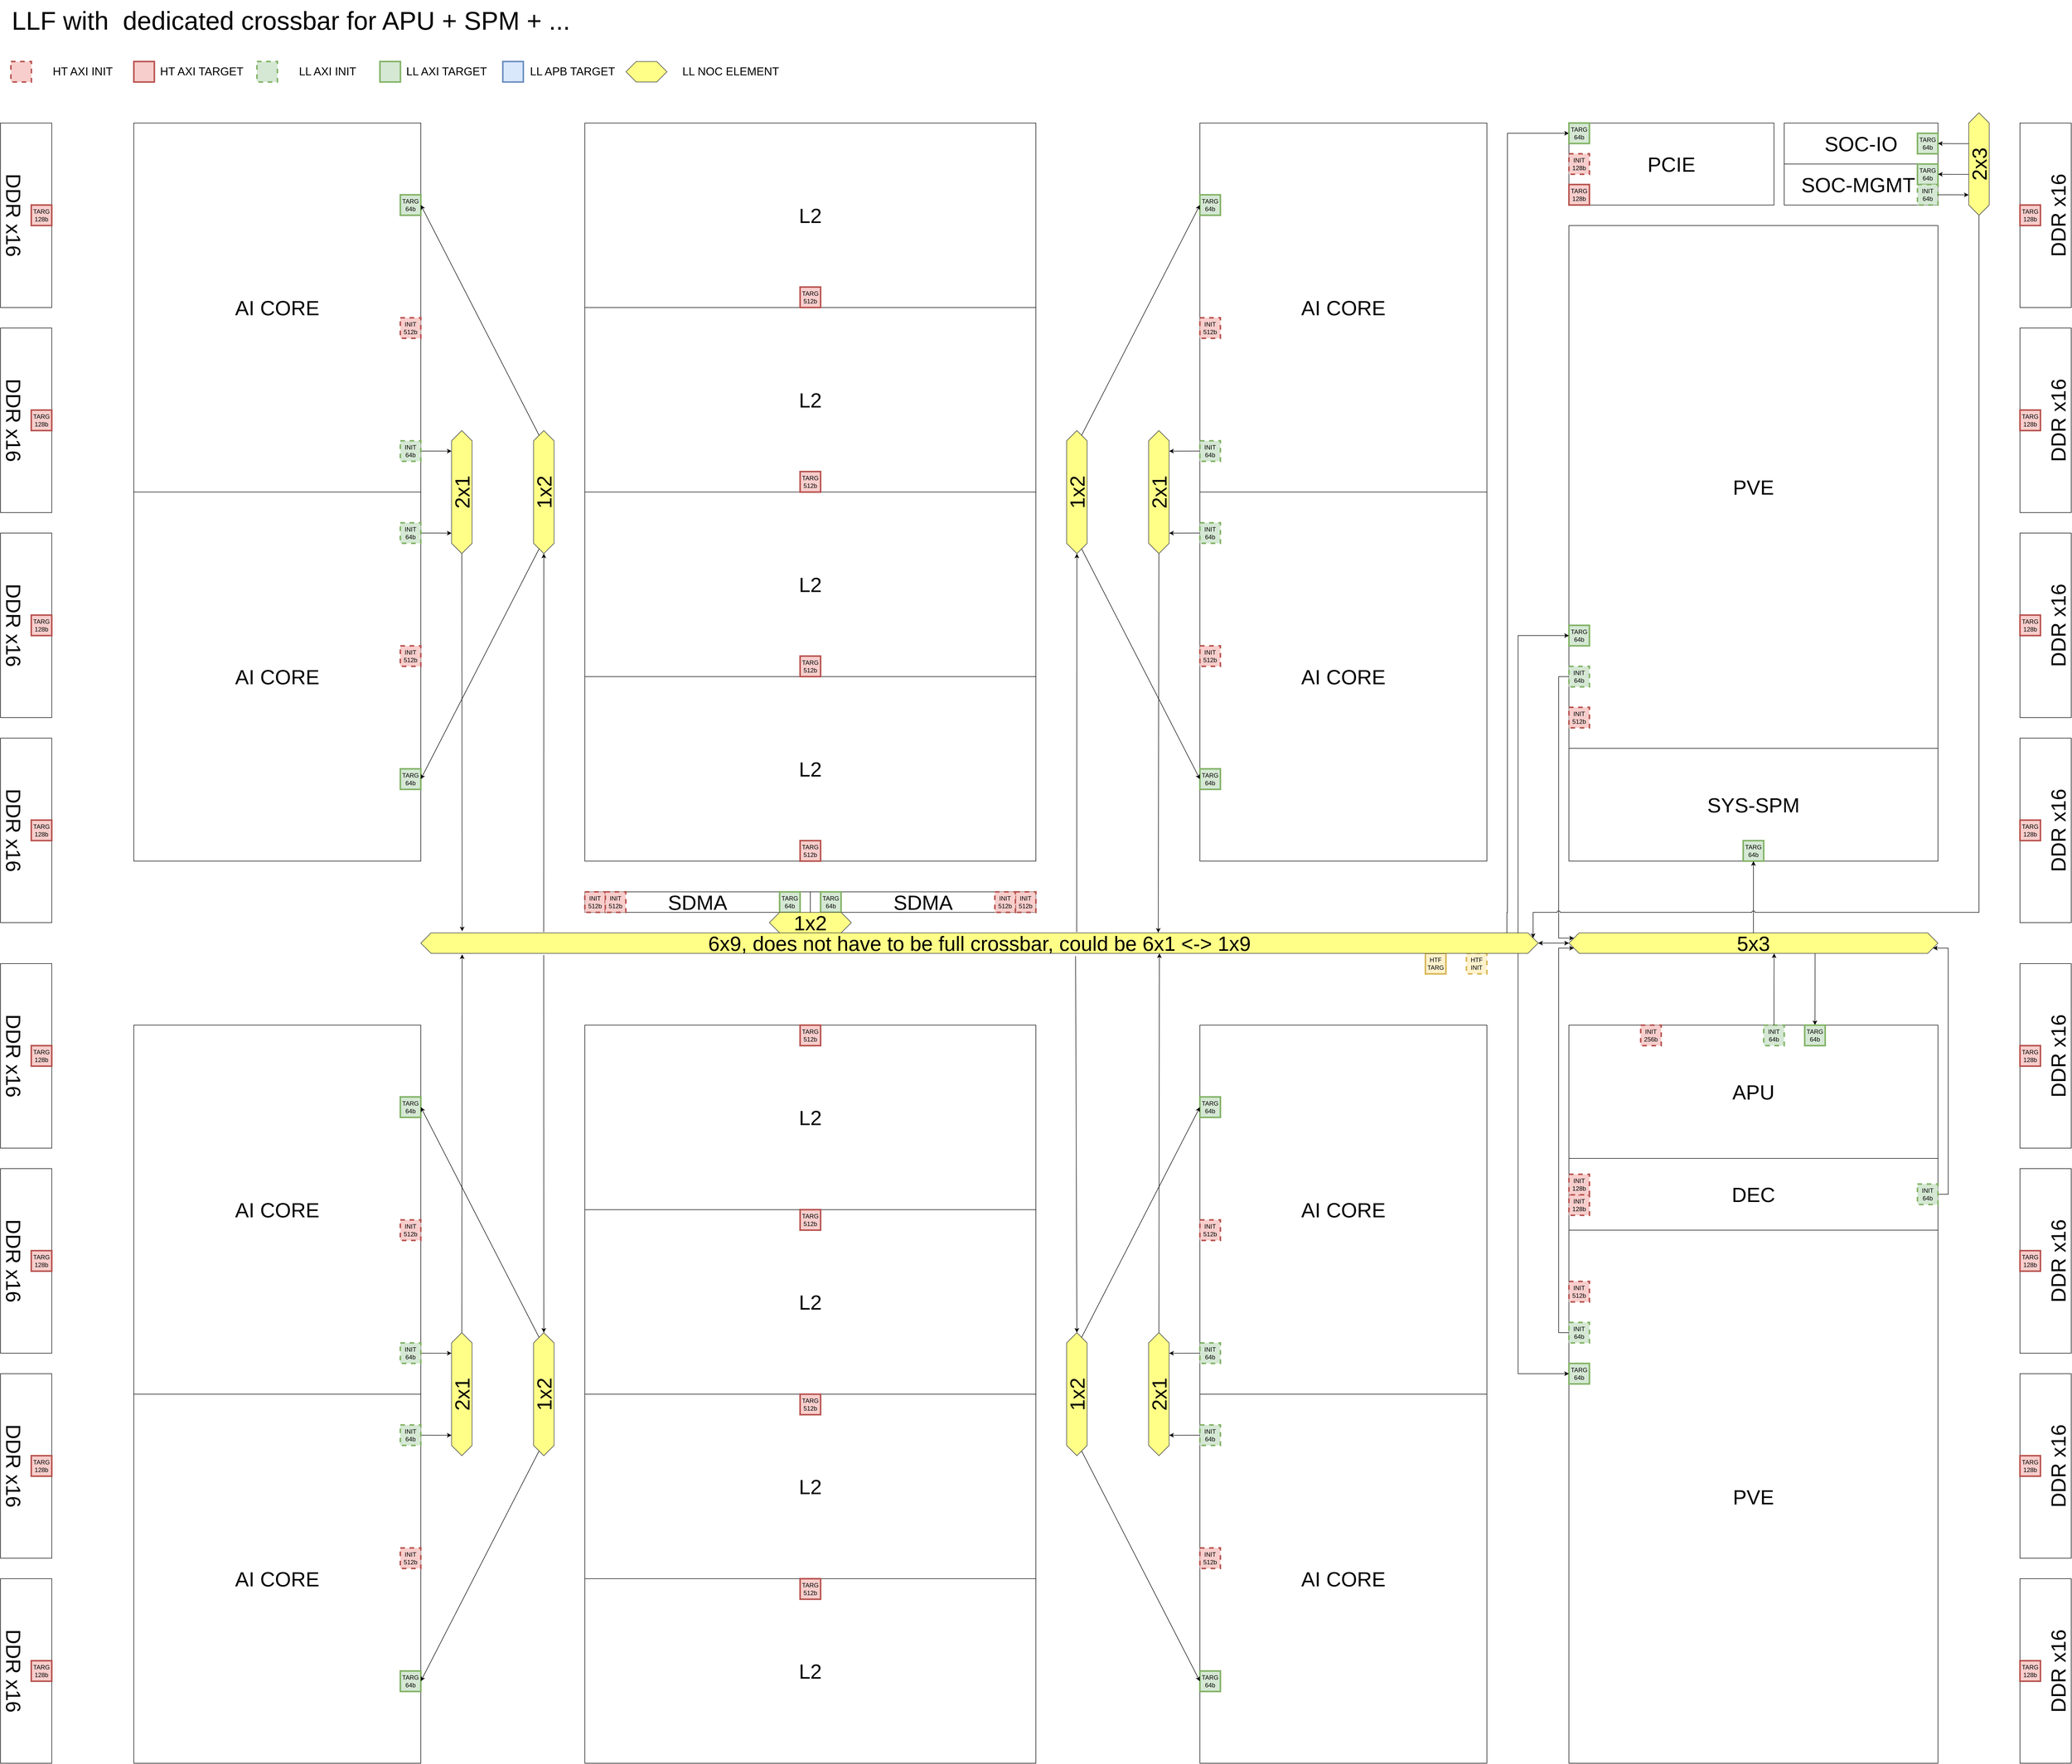 <mxfile version="23.1.5" type="embed">
  <diagram id="ccn-1-YCY7uSJSsg_6Bq" name="Page-1">
    <mxGraphModel dx="-26626" dy="9755" grid="1" gridSize="20" guides="1" tooltips="1" connect="1" arrows="1" fold="1" page="1" pageScale="1" pageWidth="827" pageHeight="1169" math="0" shadow="0">
      <root>
        <mxCell id="0" />
        <mxCell id="1" parent="0" />
        <mxCell id="b3hrkV7SYTynuMKQ9GDM-1" value="" style="group" parent="1" connectable="0" vertex="1">
          <mxGeometry x="34720" y="-5520" width="100" height="360" as="geometry" />
        </mxCell>
        <mxCell id="b3hrkV7SYTynuMKQ9GDM-2" value="&lt;br&gt;DDR x16" style="rounded=0;whiteSpace=wrap;html=1;fontSize=40;rotation=0;horizontal=0;" parent="b3hrkV7SYTynuMKQ9GDM-1" vertex="1">
          <mxGeometry width="100" height="360" as="geometry" />
        </mxCell>
        <mxCell id="b3hrkV7SYTynuMKQ9GDM-3" value="TARG&lt;br&gt;128b" style="rounded=0;whiteSpace=wrap;html=1;fillColor=#f8cecc;strokeColor=#b85450;strokeWidth=3;" parent="b3hrkV7SYTynuMKQ9GDM-1" vertex="1">
          <mxGeometry y="160" width="40" height="40" as="geometry" />
        </mxCell>
        <mxCell id="b3hrkV7SYTynuMKQ9GDM-4" value="&lt;br&gt;DDR x16" style="rounded=0;whiteSpace=wrap;html=1;fontSize=40;rotation=-180;horizontal=0;" parent="1" vertex="1">
          <mxGeometry x="30780" y="-5520" width="100" height="360" as="geometry" />
        </mxCell>
        <mxCell id="b3hrkV7SYTynuMKQ9GDM-5" value="AI CORE" style="rounded=0;whiteSpace=wrap;html=1;fontSize=40;" parent="1" vertex="1">
          <mxGeometry x="31040" y="-5520" width="560" height="720" as="geometry" />
        </mxCell>
        <mxCell id="b3hrkV7SYTynuMKQ9GDM-6" value="AI CORE" style="rounded=0;whiteSpace=wrap;html=1;fontSize=40;" parent="1" vertex="1">
          <mxGeometry x="31040" y="-3760" width="560" height="720" as="geometry" />
        </mxCell>
        <mxCell id="b3hrkV7SYTynuMKQ9GDM-7" value="AI CORE" style="rounded=0;whiteSpace=wrap;html=1;fontSize=40;" parent="1" vertex="1">
          <mxGeometry x="31040" y="-3040" width="560" height="720" as="geometry" />
        </mxCell>
        <mxCell id="b3hrkV7SYTynuMKQ9GDM-8" value="AI CORE" style="rounded=0;whiteSpace=wrap;html=1;fontSize=40;" parent="1" vertex="1">
          <mxGeometry x="31040" y="-4800" width="560" height="720" as="geometry" />
        </mxCell>
        <mxCell id="b3hrkV7SYTynuMKQ9GDM-9" value="L2" style="rounded=0;whiteSpace=wrap;html=1;fontSize=40;" parent="1" vertex="1">
          <mxGeometry x="31920" y="-5520" width="880" height="360" as="geometry" />
        </mxCell>
        <mxCell id="b3hrkV7SYTynuMKQ9GDM-15" value="L2" style="rounded=0;whiteSpace=wrap;html=1;fontSize=40;" parent="1" vertex="1">
          <mxGeometry x="31920" y="-5160" width="880" height="360" as="geometry" />
        </mxCell>
        <mxCell id="b3hrkV7SYTynuMKQ9GDM-16" value="L2" style="rounded=0;whiteSpace=wrap;html=1;fontSize=40;" parent="1" vertex="1">
          <mxGeometry x="31920" y="-4800" width="880" height="360" as="geometry" />
        </mxCell>
        <mxCell id="b3hrkV7SYTynuMKQ9GDM-17" value="L2" style="rounded=0;whiteSpace=wrap;html=1;fontSize=40;" parent="1" vertex="1">
          <mxGeometry x="31920" y="-4440" width="880" height="360" as="geometry" />
        </mxCell>
        <mxCell id="b3hrkV7SYTynuMKQ9GDM-18" value="L2" style="rounded=0;whiteSpace=wrap;html=1;fontSize=40;" parent="1" vertex="1">
          <mxGeometry x="31920" y="-3760" width="880" height="360" as="geometry" />
        </mxCell>
        <mxCell id="b3hrkV7SYTynuMKQ9GDM-19" value="L2" style="rounded=0;whiteSpace=wrap;html=1;fontSize=40;" parent="1" vertex="1">
          <mxGeometry x="31920" y="-3400" width="880" height="360" as="geometry" />
        </mxCell>
        <mxCell id="b3hrkV7SYTynuMKQ9GDM-20" value="L2" style="rounded=0;whiteSpace=wrap;html=1;fontSize=40;" parent="1" vertex="1">
          <mxGeometry x="31920" y="-3040" width="880" height="360" as="geometry" />
        </mxCell>
        <mxCell id="b3hrkV7SYTynuMKQ9GDM-21" value="L2" style="rounded=0;whiteSpace=wrap;html=1;fontSize=40;" parent="1" vertex="1">
          <mxGeometry x="31920" y="-2680" width="880" height="360" as="geometry" />
        </mxCell>
        <mxCell id="b3hrkV7SYTynuMKQ9GDM-25" value="SDMA" style="rounded=0;whiteSpace=wrap;html=1;fontSize=40;horizontal=1;" parent="1" vertex="1">
          <mxGeometry x="31920" y="-4020" width="440" height="40" as="geometry" />
        </mxCell>
        <mxCell id="b3hrkV7SYTynuMKQ9GDM-26" value="SDMA" style="rounded=0;whiteSpace=wrap;html=1;fontSize=40;horizontal=1;" parent="1" vertex="1">
          <mxGeometry x="32360" y="-4020" width="440" height="40" as="geometry" />
        </mxCell>
        <mxCell id="b3hrkV7SYTynuMKQ9GDM-27" style="edgeStyle=orthogonalEdgeStyle;rounded=0;orthogonalLoop=1;jettySize=auto;html=1;exitX=1;exitY=0.5;exitDx=0;exitDy=0;fontSize=28;" parent="1" source="b3hrkV7SYTynuMKQ9GDM-28" edge="1">
          <mxGeometry relative="1" as="geometry">
            <mxPoint x="31660" y="-4879.814" as="targetPoint" />
          </mxGeometry>
        </mxCell>
        <mxCell id="b3hrkV7SYTynuMKQ9GDM-28" value="INIT&lt;br&gt;64b" style="rounded=0;whiteSpace=wrap;html=1;fillColor=#d5e8d4;strokeColor=#82b366;strokeWidth=3;dashed=1;" parent="1" vertex="1">
          <mxGeometry x="31560" y="-4900" width="40" height="40" as="geometry" />
        </mxCell>
        <mxCell id="b3hrkV7SYTynuMKQ9GDM-29" value="TARG&lt;br&gt;64b" style="rounded=0;whiteSpace=wrap;html=1;fillColor=#d5e8d4;strokeColor=#82b366;strokeWidth=3;" parent="1" vertex="1">
          <mxGeometry x="31560" y="-5380" width="40" height="40" as="geometry" />
        </mxCell>
        <mxCell id="b3hrkV7SYTynuMKQ9GDM-30" value="INIT&lt;br&gt;512b" style="rounded=0;whiteSpace=wrap;html=1;fillColor=#f8cecc;strokeColor=#b85450;strokeWidth=3;dashed=1;" parent="1" vertex="1">
          <mxGeometry x="31560" y="-5140" width="40" height="40" as="geometry" />
        </mxCell>
        <mxCell id="b3hrkV7SYTynuMKQ9GDM-31" style="edgeStyle=orthogonalEdgeStyle;rounded=0;orthogonalLoop=1;jettySize=auto;html=1;exitX=1;exitY=0.5;exitDx=0;exitDy=0;fontSize=28;" parent="1" source="b3hrkV7SYTynuMKQ9GDM-32" edge="1">
          <mxGeometry relative="1" as="geometry">
            <mxPoint x="31660" y="-4719.814" as="targetPoint" />
          </mxGeometry>
        </mxCell>
        <mxCell id="b3hrkV7SYTynuMKQ9GDM-32" value="INIT&lt;br&gt;64b" style="rounded=0;whiteSpace=wrap;html=1;fillColor=#d5e8d4;strokeColor=#82b366;strokeWidth=3;dashed=1;" parent="1" vertex="1">
          <mxGeometry x="31560" y="-4740" width="40" height="40" as="geometry" />
        </mxCell>
        <mxCell id="b3hrkV7SYTynuMKQ9GDM-33" value="TARG&lt;br&gt;64b" style="rounded=0;whiteSpace=wrap;html=1;fillColor=#d5e8d4;strokeColor=#82b366;strokeWidth=3;" parent="1" vertex="1">
          <mxGeometry x="31560" y="-4260" width="40" height="40" as="geometry" />
        </mxCell>
        <mxCell id="b3hrkV7SYTynuMKQ9GDM-34" value="INIT&lt;br&gt;512b" style="rounded=0;whiteSpace=wrap;html=1;fillColor=#f8cecc;strokeColor=#b85450;strokeWidth=3;dashed=1;" parent="1" vertex="1">
          <mxGeometry x="31560" y="-4500" width="40" height="40" as="geometry" />
        </mxCell>
        <mxCell id="b3hrkV7SYTynuMKQ9GDM-35" style="edgeStyle=none;rounded=0;orthogonalLoop=1;jettySize=auto;html=1;exitX=1;exitY=0.5;exitDx=0;exitDy=0;entryX=0.833;entryY=0;entryDx=0;entryDy=0;entryPerimeter=0;fontSize=28;" parent="1" source="b3hrkV7SYTynuMKQ9GDM-36" target="b3hrkV7SYTynuMKQ9GDM-154" edge="1">
          <mxGeometry relative="1" as="geometry" />
        </mxCell>
        <mxCell id="b3hrkV7SYTynuMKQ9GDM-36" value="INIT&lt;br&gt;64b" style="rounded=0;whiteSpace=wrap;html=1;fillColor=#d5e8d4;strokeColor=#82b366;strokeWidth=3;dashed=1;" parent="1" vertex="1">
          <mxGeometry x="31560" y="-3140" width="40" height="40" as="geometry" />
        </mxCell>
        <mxCell id="b3hrkV7SYTynuMKQ9GDM-37" value="TARG&lt;br&gt;64b" style="rounded=0;whiteSpace=wrap;html=1;fillColor=#d5e8d4;strokeColor=#82b366;strokeWidth=3;" parent="1" vertex="1">
          <mxGeometry x="31560" y="-3620" width="40" height="40" as="geometry" />
        </mxCell>
        <mxCell id="b3hrkV7SYTynuMKQ9GDM-38" value="INIT&lt;br&gt;512b" style="rounded=0;whiteSpace=wrap;html=1;fillColor=#f8cecc;strokeColor=#b85450;strokeWidth=3;dashed=1;" parent="1" vertex="1">
          <mxGeometry x="31560" y="-3380" width="40" height="40" as="geometry" />
        </mxCell>
        <mxCell id="b3hrkV7SYTynuMKQ9GDM-39" style="edgeStyle=none;rounded=0;orthogonalLoop=1;jettySize=auto;html=1;exitX=1;exitY=0.5;exitDx=0;exitDy=0;entryX=0.166;entryY=0;entryDx=0;entryDy=0;entryPerimeter=0;fontSize=28;" parent="1" source="b3hrkV7SYTynuMKQ9GDM-40" target="b3hrkV7SYTynuMKQ9GDM-154" edge="1">
          <mxGeometry relative="1" as="geometry" />
        </mxCell>
        <mxCell id="b3hrkV7SYTynuMKQ9GDM-40" value="INIT&lt;br&gt;64b" style="rounded=0;whiteSpace=wrap;html=1;fillColor=#d5e8d4;strokeColor=#82b366;strokeWidth=3;dashed=1;" parent="1" vertex="1">
          <mxGeometry x="31560" y="-2980" width="40" height="40" as="geometry" />
        </mxCell>
        <mxCell id="b3hrkV7SYTynuMKQ9GDM-41" value="TARG&lt;br&gt;64b" style="rounded=0;whiteSpace=wrap;html=1;fillColor=#d5e8d4;strokeColor=#82b366;strokeWidth=3;" parent="1" vertex="1">
          <mxGeometry x="31560" y="-2500" width="40" height="40" as="geometry" />
        </mxCell>
        <mxCell id="b3hrkV7SYTynuMKQ9GDM-42" value="INIT&lt;br&gt;512b" style="rounded=0;whiteSpace=wrap;html=1;fillColor=#f8cecc;strokeColor=#b85450;strokeWidth=3;dashed=1;" parent="1" vertex="1">
          <mxGeometry x="31560" y="-2740" width="40" height="40" as="geometry" />
        </mxCell>
        <mxCell id="b3hrkV7SYTynuMKQ9GDM-43" value="AI CORE" style="rounded=0;whiteSpace=wrap;html=1;fontSize=40;" parent="1" vertex="1">
          <mxGeometry x="33120" y="-5520" width="560" height="720" as="geometry" />
        </mxCell>
        <mxCell id="b3hrkV7SYTynuMKQ9GDM-44" value="AI CORE" style="rounded=0;whiteSpace=wrap;html=1;fontSize=40;" parent="1" vertex="1">
          <mxGeometry x="33120" y="-3760" width="560" height="720" as="geometry" />
        </mxCell>
        <mxCell id="b3hrkV7SYTynuMKQ9GDM-45" value="AI CORE" style="rounded=0;whiteSpace=wrap;html=1;fontSize=40;" parent="1" vertex="1">
          <mxGeometry x="33120" y="-3040" width="560" height="720" as="geometry" />
        </mxCell>
        <mxCell id="b3hrkV7SYTynuMKQ9GDM-46" value="AI CORE" style="rounded=0;whiteSpace=wrap;html=1;fontSize=40;" parent="1" vertex="1">
          <mxGeometry x="33120" y="-4800" width="560" height="720" as="geometry" />
        </mxCell>
        <mxCell id="b3hrkV7SYTynuMKQ9GDM-47" style="edgeStyle=none;rounded=0;orthogonalLoop=1;jettySize=auto;html=1;exitX=0;exitY=0.5;exitDx=0;exitDy=0;fontSize=28;" parent="1" source="b3hrkV7SYTynuMKQ9GDM-48" edge="1">
          <mxGeometry relative="1" as="geometry">
            <mxPoint x="33060" y="-4879.83" as="targetPoint" />
          </mxGeometry>
        </mxCell>
        <mxCell id="b3hrkV7SYTynuMKQ9GDM-48" value="INIT&lt;br&gt;64b" style="rounded=0;whiteSpace=wrap;html=1;fillColor=#d5e8d4;strokeColor=#82b366;strokeWidth=3;dashed=1;" parent="1" vertex="1">
          <mxGeometry x="33120" y="-4900" width="40" height="40" as="geometry" />
        </mxCell>
        <mxCell id="b3hrkV7SYTynuMKQ9GDM-49" value="TARG&lt;br&gt;64b" style="rounded=0;whiteSpace=wrap;html=1;fillColor=#d5e8d4;strokeColor=#82b366;strokeWidth=3;" parent="1" vertex="1">
          <mxGeometry x="33120" y="-5380" width="40" height="40" as="geometry" />
        </mxCell>
        <mxCell id="b3hrkV7SYTynuMKQ9GDM-50" value="INIT&lt;br&gt;512b" style="rounded=0;whiteSpace=wrap;html=1;fillColor=#f8cecc;strokeColor=#b85450;strokeWidth=3;dashed=1;" parent="1" vertex="1">
          <mxGeometry x="33120" y="-5140" width="40" height="40" as="geometry" />
        </mxCell>
        <mxCell id="b3hrkV7SYTynuMKQ9GDM-51" style="edgeStyle=none;rounded=0;orthogonalLoop=1;jettySize=auto;html=1;exitX=0;exitY=0.5;exitDx=0;exitDy=0;fontSize=28;" parent="1" source="b3hrkV7SYTynuMKQ9GDM-52" edge="1">
          <mxGeometry relative="1" as="geometry">
            <mxPoint x="33060" y="-4719.83" as="targetPoint" />
          </mxGeometry>
        </mxCell>
        <mxCell id="b3hrkV7SYTynuMKQ9GDM-52" value="INIT&lt;br&gt;64b" style="rounded=0;whiteSpace=wrap;html=1;fillColor=#d5e8d4;strokeColor=#82b366;strokeWidth=3;dashed=1;" parent="1" vertex="1">
          <mxGeometry x="33120" y="-4740" width="40" height="40" as="geometry" />
        </mxCell>
        <mxCell id="b3hrkV7SYTynuMKQ9GDM-53" value="TARG&lt;br&gt;64b" style="rounded=0;whiteSpace=wrap;html=1;fillColor=#d5e8d4;strokeColor=#82b366;strokeWidth=3;" parent="1" vertex="1">
          <mxGeometry x="33120" y="-4260" width="40" height="40" as="geometry" />
        </mxCell>
        <mxCell id="b3hrkV7SYTynuMKQ9GDM-54" value="INIT&lt;br&gt;512b" style="rounded=0;whiteSpace=wrap;html=1;fillColor=#f8cecc;strokeColor=#b85450;strokeWidth=3;dashed=1;" parent="1" vertex="1">
          <mxGeometry x="33120" y="-4500" width="40" height="40" as="geometry" />
        </mxCell>
        <mxCell id="b3hrkV7SYTynuMKQ9GDM-55" style="edgeStyle=none;rounded=0;orthogonalLoop=1;jettySize=auto;html=1;exitX=0;exitY=0.5;exitDx=0;exitDy=0;fontSize=28;" parent="1" source="b3hrkV7SYTynuMKQ9GDM-56" edge="1">
          <mxGeometry relative="1" as="geometry">
            <mxPoint x="33060" y="-3119.83" as="targetPoint" />
          </mxGeometry>
        </mxCell>
        <mxCell id="b3hrkV7SYTynuMKQ9GDM-56" value="INIT&lt;br&gt;64b" style="rounded=0;whiteSpace=wrap;html=1;fillColor=#d5e8d4;strokeColor=#82b366;strokeWidth=3;dashed=1;" parent="1" vertex="1">
          <mxGeometry x="33120" y="-3140" width="40" height="40" as="geometry" />
        </mxCell>
        <mxCell id="b3hrkV7SYTynuMKQ9GDM-57" value="TARG&lt;br&gt;64b" style="rounded=0;whiteSpace=wrap;html=1;fillColor=#d5e8d4;strokeColor=#82b366;strokeWidth=3;" parent="1" vertex="1">
          <mxGeometry x="33120" y="-3620" width="40" height="40" as="geometry" />
        </mxCell>
        <mxCell id="b3hrkV7SYTynuMKQ9GDM-58" value="INIT&lt;br&gt;512b" style="rounded=0;whiteSpace=wrap;html=1;fillColor=#f8cecc;strokeColor=#b85450;strokeWidth=3;dashed=1;" parent="1" vertex="1">
          <mxGeometry x="33120" y="-3380" width="40" height="40" as="geometry" />
        </mxCell>
        <mxCell id="b3hrkV7SYTynuMKQ9GDM-59" style="edgeStyle=none;rounded=0;orthogonalLoop=1;jettySize=auto;html=1;exitX=0;exitY=0.5;exitDx=0;exitDy=0;fontSize=28;" parent="1" source="b3hrkV7SYTynuMKQ9GDM-60" edge="1">
          <mxGeometry relative="1" as="geometry">
            <mxPoint x="33060" y="-2959.83" as="targetPoint" />
          </mxGeometry>
        </mxCell>
        <mxCell id="b3hrkV7SYTynuMKQ9GDM-60" value="INIT&lt;br&gt;64b" style="rounded=0;whiteSpace=wrap;html=1;fillColor=#d5e8d4;strokeColor=#82b366;strokeWidth=3;dashed=1;" parent="1" vertex="1">
          <mxGeometry x="33120" y="-2980" width="40" height="40" as="geometry" />
        </mxCell>
        <mxCell id="b3hrkV7SYTynuMKQ9GDM-61" value="TARG&lt;br&gt;64b" style="rounded=0;whiteSpace=wrap;html=1;fillColor=#d5e8d4;strokeColor=#82b366;strokeWidth=3;" parent="1" vertex="1">
          <mxGeometry x="33120" y="-2500" width="40" height="40" as="geometry" />
        </mxCell>
        <mxCell id="b3hrkV7SYTynuMKQ9GDM-62" value="INIT&lt;br&gt;512b" style="rounded=0;whiteSpace=wrap;html=1;fillColor=#f8cecc;strokeColor=#b85450;strokeWidth=3;dashed=1;" parent="1" vertex="1">
          <mxGeometry x="33120" y="-2740" width="40" height="40" as="geometry" />
        </mxCell>
        <mxCell id="b3hrkV7SYTynuMKQ9GDM-63" value="TARG&lt;br&gt;512b" style="rounded=0;whiteSpace=wrap;html=1;fillColor=#f8cecc;strokeColor=#b85450;strokeWidth=3;" parent="1" vertex="1">
          <mxGeometry x="32340" y="-5200" width="40" height="40" as="geometry" />
        </mxCell>
        <mxCell id="b3hrkV7SYTynuMKQ9GDM-64" value="TARG&lt;br&gt;512b" style="rounded=0;whiteSpace=wrap;html=1;fillColor=#f8cecc;strokeColor=#b85450;strokeWidth=3;" parent="1" vertex="1">
          <mxGeometry x="32340" y="-4840" width="40" height="40" as="geometry" />
        </mxCell>
        <mxCell id="b3hrkV7SYTynuMKQ9GDM-65" value="TARG&lt;br&gt;512b" style="rounded=0;whiteSpace=wrap;html=1;fillColor=#f8cecc;strokeColor=#b85450;strokeWidth=3;" parent="1" vertex="1">
          <mxGeometry x="32340" y="-4480" width="40" height="40" as="geometry" />
        </mxCell>
        <mxCell id="b3hrkV7SYTynuMKQ9GDM-66" value="TARG&lt;br&gt;512b" style="rounded=0;whiteSpace=wrap;html=1;fillColor=#f8cecc;strokeColor=#b85450;strokeWidth=3;" parent="1" vertex="1">
          <mxGeometry x="32340" y="-4120" width="40" height="40" as="geometry" />
        </mxCell>
        <mxCell id="b3hrkV7SYTynuMKQ9GDM-67" value="TARG&lt;br&gt;512b" style="rounded=0;whiteSpace=wrap;html=1;fillColor=#f8cecc;strokeColor=#b85450;strokeWidth=3;" parent="1" vertex="1">
          <mxGeometry x="32340" y="-3760" width="40" height="40" as="geometry" />
        </mxCell>
        <mxCell id="b3hrkV7SYTynuMKQ9GDM-68" value="TARG&lt;br&gt;512b" style="rounded=0;whiteSpace=wrap;html=1;fillColor=#f8cecc;strokeColor=#b85450;strokeWidth=3;" parent="1" vertex="1">
          <mxGeometry x="32340" y="-3400" width="40" height="40" as="geometry" />
        </mxCell>
        <mxCell id="b3hrkV7SYTynuMKQ9GDM-69" value="TARG&lt;br&gt;512b" style="rounded=0;whiteSpace=wrap;html=1;fillColor=#f8cecc;strokeColor=#b85450;strokeWidth=3;" parent="1" vertex="1">
          <mxGeometry x="32340" y="-3040" width="40" height="40" as="geometry" />
        </mxCell>
        <mxCell id="b3hrkV7SYTynuMKQ9GDM-70" value="TARG&lt;br&gt;512b" style="rounded=0;whiteSpace=wrap;html=1;fillColor=#f8cecc;strokeColor=#b85450;strokeWidth=3;" parent="1" vertex="1">
          <mxGeometry x="32340" y="-2680" width="40" height="40" as="geometry" />
        </mxCell>
        <mxCell id="b3hrkV7SYTynuMKQ9GDM-71" value="TARG&lt;br&gt;128b" style="rounded=0;whiteSpace=wrap;html=1;fillColor=#f8cecc;strokeColor=#b85450;strokeWidth=3;" parent="1" vertex="1">
          <mxGeometry x="30840" y="-5360" width="40" height="40" as="geometry" />
        </mxCell>
        <mxCell id="b3hrkV7SYTynuMKQ9GDM-72" value="&lt;br&gt;DDR x16" style="rounded=0;whiteSpace=wrap;html=1;fontSize=40;rotation=-180;horizontal=0;" parent="1" vertex="1">
          <mxGeometry x="30780" y="-5120" width="100" height="360" as="geometry" />
        </mxCell>
        <mxCell id="b3hrkV7SYTynuMKQ9GDM-73" value="TARG&lt;br&gt;128b" style="rounded=0;whiteSpace=wrap;html=1;fillColor=#f8cecc;strokeColor=#b85450;strokeWidth=3;" parent="1" vertex="1">
          <mxGeometry x="30840" y="-4960" width="40" height="40" as="geometry" />
        </mxCell>
        <mxCell id="b3hrkV7SYTynuMKQ9GDM-74" value="&lt;br&gt;DDR x16" style="rounded=0;whiteSpace=wrap;html=1;fontSize=40;rotation=-180;horizontal=0;" parent="1" vertex="1">
          <mxGeometry x="30780" y="-4720" width="100" height="360" as="geometry" />
        </mxCell>
        <mxCell id="b3hrkV7SYTynuMKQ9GDM-75" value="TARG&lt;br&gt;128b" style="rounded=0;whiteSpace=wrap;html=1;fillColor=#f8cecc;strokeColor=#b85450;strokeWidth=3;" parent="1" vertex="1">
          <mxGeometry x="30840" y="-4560" width="40" height="40" as="geometry" />
        </mxCell>
        <mxCell id="b3hrkV7SYTynuMKQ9GDM-76" value="&lt;br&gt;DDR x16" style="rounded=0;whiteSpace=wrap;html=1;fontSize=40;rotation=-180;horizontal=0;" parent="1" vertex="1">
          <mxGeometry x="30780" y="-4320" width="100" height="360" as="geometry" />
        </mxCell>
        <mxCell id="b3hrkV7SYTynuMKQ9GDM-77" value="TARG&lt;br&gt;128b" style="rounded=0;whiteSpace=wrap;html=1;fillColor=#f8cecc;strokeColor=#b85450;strokeWidth=3;" parent="1" vertex="1">
          <mxGeometry x="30840" y="-4160" width="40" height="40" as="geometry" />
        </mxCell>
        <mxCell id="b3hrkV7SYTynuMKQ9GDM-78" value="&lt;br&gt;DDR x16" style="rounded=0;whiteSpace=wrap;html=1;fontSize=40;rotation=-180;horizontal=0;" parent="1" vertex="1">
          <mxGeometry x="30780" y="-3880" width="100" height="360" as="geometry" />
        </mxCell>
        <mxCell id="b3hrkV7SYTynuMKQ9GDM-79" value="TARG&lt;br&gt;128b" style="rounded=0;whiteSpace=wrap;html=1;fillColor=#f8cecc;strokeColor=#b85450;strokeWidth=3;" parent="1" vertex="1">
          <mxGeometry x="30840" y="-3720" width="40" height="40" as="geometry" />
        </mxCell>
        <mxCell id="b3hrkV7SYTynuMKQ9GDM-80" value="&lt;br&gt;DDR x16" style="rounded=0;whiteSpace=wrap;html=1;fontSize=40;rotation=-180;horizontal=0;" parent="1" vertex="1">
          <mxGeometry x="30780" y="-3480" width="100" height="360" as="geometry" />
        </mxCell>
        <mxCell id="b3hrkV7SYTynuMKQ9GDM-81" value="TARG&lt;br&gt;128b" style="rounded=0;whiteSpace=wrap;html=1;fillColor=#f8cecc;strokeColor=#b85450;strokeWidth=3;" parent="1" vertex="1">
          <mxGeometry x="30840" y="-3320" width="40" height="40" as="geometry" />
        </mxCell>
        <mxCell id="b3hrkV7SYTynuMKQ9GDM-82" value="&lt;br&gt;DDR x16" style="rounded=0;whiteSpace=wrap;html=1;fontSize=40;rotation=-180;horizontal=0;" parent="1" vertex="1">
          <mxGeometry x="30780" y="-3080" width="100" height="360" as="geometry" />
        </mxCell>
        <mxCell id="b3hrkV7SYTynuMKQ9GDM-83" value="TARG&lt;br&gt;128b" style="rounded=0;whiteSpace=wrap;html=1;fillColor=#f8cecc;strokeColor=#b85450;strokeWidth=3;" parent="1" vertex="1">
          <mxGeometry x="30840" y="-2920" width="40" height="40" as="geometry" />
        </mxCell>
        <mxCell id="b3hrkV7SYTynuMKQ9GDM-84" value="&lt;br&gt;DDR x16" style="rounded=0;whiteSpace=wrap;html=1;fontSize=40;rotation=-180;horizontal=0;" parent="1" vertex="1">
          <mxGeometry x="30780" y="-2680" width="100" height="360" as="geometry" />
        </mxCell>
        <mxCell id="b3hrkV7SYTynuMKQ9GDM-85" value="TARG&lt;br&gt;128b" style="rounded=0;whiteSpace=wrap;html=1;fillColor=#f8cecc;strokeColor=#b85450;strokeWidth=3;" parent="1" vertex="1">
          <mxGeometry x="30840" y="-2520" width="40" height="40" as="geometry" />
        </mxCell>
        <mxCell id="b3hrkV7SYTynuMKQ9GDM-86" value="" style="group" parent="1" connectable="0" vertex="1">
          <mxGeometry x="34720" y="-5120" width="100" height="360" as="geometry" />
        </mxCell>
        <mxCell id="b3hrkV7SYTynuMKQ9GDM-87" value="&lt;br&gt;DDR x16" style="rounded=0;whiteSpace=wrap;html=1;fontSize=40;rotation=0;horizontal=0;" parent="b3hrkV7SYTynuMKQ9GDM-86" vertex="1">
          <mxGeometry width="100" height="360" as="geometry" />
        </mxCell>
        <mxCell id="b3hrkV7SYTynuMKQ9GDM-88" value="TARG&lt;br&gt;128b" style="rounded=0;whiteSpace=wrap;html=1;fillColor=#f8cecc;strokeColor=#b85450;strokeWidth=3;" parent="b3hrkV7SYTynuMKQ9GDM-86" vertex="1">
          <mxGeometry y="160" width="40" height="40" as="geometry" />
        </mxCell>
        <mxCell id="b3hrkV7SYTynuMKQ9GDM-89" value="" style="group" parent="1" connectable="0" vertex="1">
          <mxGeometry x="34720" y="-4720" width="100" height="360" as="geometry" />
        </mxCell>
        <mxCell id="b3hrkV7SYTynuMKQ9GDM-90" value="&lt;br&gt;DDR x16" style="rounded=0;whiteSpace=wrap;html=1;fontSize=40;rotation=0;horizontal=0;" parent="b3hrkV7SYTynuMKQ9GDM-89" vertex="1">
          <mxGeometry width="100" height="360" as="geometry" />
        </mxCell>
        <mxCell id="b3hrkV7SYTynuMKQ9GDM-91" value="TARG&lt;br&gt;128b" style="rounded=0;whiteSpace=wrap;html=1;fillColor=#f8cecc;strokeColor=#b85450;strokeWidth=3;" parent="b3hrkV7SYTynuMKQ9GDM-89" vertex="1">
          <mxGeometry y="160" width="40" height="40" as="geometry" />
        </mxCell>
        <mxCell id="b3hrkV7SYTynuMKQ9GDM-92" value="" style="group" parent="1" connectable="0" vertex="1">
          <mxGeometry x="34720" y="-4320" width="100" height="360" as="geometry" />
        </mxCell>
        <mxCell id="b3hrkV7SYTynuMKQ9GDM-93" value="&lt;br&gt;DDR x16" style="rounded=0;whiteSpace=wrap;html=1;fontSize=40;rotation=0;horizontal=0;" parent="b3hrkV7SYTynuMKQ9GDM-92" vertex="1">
          <mxGeometry width="100" height="360" as="geometry" />
        </mxCell>
        <mxCell id="b3hrkV7SYTynuMKQ9GDM-94" value="TARG&lt;br&gt;128b" style="rounded=0;whiteSpace=wrap;html=1;fillColor=#f8cecc;strokeColor=#b85450;strokeWidth=3;" parent="b3hrkV7SYTynuMKQ9GDM-92" vertex="1">
          <mxGeometry y="160" width="40" height="40" as="geometry" />
        </mxCell>
        <mxCell id="b3hrkV7SYTynuMKQ9GDM-95" value="" style="group" parent="1" connectable="0" vertex="1">
          <mxGeometry x="34720" y="-3880" width="100" height="360" as="geometry" />
        </mxCell>
        <mxCell id="b3hrkV7SYTynuMKQ9GDM-96" value="&lt;br&gt;DDR x16" style="rounded=0;whiteSpace=wrap;html=1;fontSize=40;rotation=0;horizontal=0;" parent="b3hrkV7SYTynuMKQ9GDM-95" vertex="1">
          <mxGeometry width="100" height="360" as="geometry" />
        </mxCell>
        <mxCell id="b3hrkV7SYTynuMKQ9GDM-97" value="TARG&lt;br&gt;128b" style="rounded=0;whiteSpace=wrap;html=1;fillColor=#f8cecc;strokeColor=#b85450;strokeWidth=3;" parent="b3hrkV7SYTynuMKQ9GDM-95" vertex="1">
          <mxGeometry y="160" width="40" height="40" as="geometry" />
        </mxCell>
        <mxCell id="b3hrkV7SYTynuMKQ9GDM-98" value="" style="group" parent="1" connectable="0" vertex="1">
          <mxGeometry x="34720" y="-3480" width="100" height="360" as="geometry" />
        </mxCell>
        <mxCell id="b3hrkV7SYTynuMKQ9GDM-99" value="&lt;br&gt;DDR x16" style="rounded=0;whiteSpace=wrap;html=1;fontSize=40;rotation=0;horizontal=0;" parent="b3hrkV7SYTynuMKQ9GDM-98" vertex="1">
          <mxGeometry width="100" height="360" as="geometry" />
        </mxCell>
        <mxCell id="b3hrkV7SYTynuMKQ9GDM-100" value="TARG&lt;br&gt;128b" style="rounded=0;whiteSpace=wrap;html=1;fillColor=#f8cecc;strokeColor=#b85450;strokeWidth=3;" parent="b3hrkV7SYTynuMKQ9GDM-98" vertex="1">
          <mxGeometry y="160" width="40" height="40" as="geometry" />
        </mxCell>
        <mxCell id="b3hrkV7SYTynuMKQ9GDM-101" value="" style="group" parent="1" connectable="0" vertex="1">
          <mxGeometry x="34720" y="-3080" width="100" height="360" as="geometry" />
        </mxCell>
        <mxCell id="b3hrkV7SYTynuMKQ9GDM-102" value="&lt;br&gt;DDR x16" style="rounded=0;whiteSpace=wrap;html=1;fontSize=40;rotation=0;horizontal=0;" parent="b3hrkV7SYTynuMKQ9GDM-101" vertex="1">
          <mxGeometry width="100" height="360" as="geometry" />
        </mxCell>
        <mxCell id="b3hrkV7SYTynuMKQ9GDM-103" value="TARG&lt;br&gt;128b" style="rounded=0;whiteSpace=wrap;html=1;fillColor=#f8cecc;strokeColor=#b85450;strokeWidth=3;" parent="b3hrkV7SYTynuMKQ9GDM-101" vertex="1">
          <mxGeometry y="160" width="40" height="40" as="geometry" />
        </mxCell>
        <mxCell id="b3hrkV7SYTynuMKQ9GDM-104" value="" style="group" parent="1" connectable="0" vertex="1">
          <mxGeometry x="34720" y="-2680" width="100" height="360" as="geometry" />
        </mxCell>
        <mxCell id="b3hrkV7SYTynuMKQ9GDM-105" value="&lt;br&gt;DDR x16" style="rounded=0;whiteSpace=wrap;html=1;fontSize=40;rotation=0;horizontal=0;" parent="b3hrkV7SYTynuMKQ9GDM-104" vertex="1">
          <mxGeometry width="100" height="360" as="geometry" />
        </mxCell>
        <mxCell id="b3hrkV7SYTynuMKQ9GDM-106" value="TARG&lt;br&gt;128b" style="rounded=0;whiteSpace=wrap;html=1;fillColor=#f8cecc;strokeColor=#b85450;strokeWidth=3;" parent="b3hrkV7SYTynuMKQ9GDM-104" vertex="1">
          <mxGeometry y="160" width="40" height="40" as="geometry" />
        </mxCell>
        <mxCell id="b3hrkV7SYTynuMKQ9GDM-107" value="INIT&lt;br&gt;512b" style="rounded=0;whiteSpace=wrap;html=1;fillColor=#f8cecc;strokeColor=#b85450;strokeWidth=3;dashed=1;" parent="1" vertex="1">
          <mxGeometry x="31920" y="-4020" width="40" height="40" as="geometry" />
        </mxCell>
        <mxCell id="b3hrkV7SYTynuMKQ9GDM-108" value="INIT&lt;br&gt;512b" style="rounded=0;whiteSpace=wrap;html=1;fillColor=#f8cecc;strokeColor=#b85450;strokeWidth=3;dashed=1;" parent="1" vertex="1">
          <mxGeometry x="31960" y="-4020" width="40" height="40" as="geometry" />
        </mxCell>
        <mxCell id="b3hrkV7SYTynuMKQ9GDM-109" value="INIT&lt;br&gt;512b" style="rounded=0;whiteSpace=wrap;html=1;fillColor=#f8cecc;strokeColor=#b85450;strokeWidth=3;dashed=1;" parent="1" vertex="1">
          <mxGeometry x="32760" y="-4020" width="40" height="40" as="geometry" />
        </mxCell>
        <mxCell id="b3hrkV7SYTynuMKQ9GDM-110" value="INIT&lt;br&gt;512b" style="rounded=0;whiteSpace=wrap;html=1;fillColor=#f8cecc;strokeColor=#b85450;strokeWidth=3;dashed=1;" parent="1" vertex="1">
          <mxGeometry x="32720" y="-4020" width="40" height="40" as="geometry" />
        </mxCell>
        <mxCell id="b3hrkV7SYTynuMKQ9GDM-143" value="HTF&lt;br&gt;TARG" style="rounded=0;whiteSpace=wrap;html=1;fillColor=#fff2cc;strokeColor=#d6b656;strokeWidth=3;" parent="1" vertex="1">
          <mxGeometry x="33560" y="-3900" width="40" height="40" as="geometry" />
        </mxCell>
        <mxCell id="b3hrkV7SYTynuMKQ9GDM-144" value="HTF&lt;br&gt;INIT" style="rounded=0;whiteSpace=wrap;html=1;fillColor=#fff2cc;strokeColor=#d6b656;strokeWidth=3;dashed=1;" parent="1" vertex="1">
          <mxGeometry x="33640" y="-3900" width="40" height="40" as="geometry" />
        </mxCell>
        <mxCell id="b3hrkV7SYTynuMKQ9GDM-145" value="TARG&lt;br&gt;64b" style="rounded=0;whiteSpace=wrap;html=1;fillColor=#d5e8d4;strokeColor=#82b366;strokeWidth=3;" parent="1" vertex="1">
          <mxGeometry x="32300" y="-4020" width="40" height="40" as="geometry" />
        </mxCell>
        <mxCell id="b3hrkV7SYTynuMKQ9GDM-146" value="TARG&lt;br&gt;64b" style="rounded=0;whiteSpace=wrap;html=1;fillColor=#d5e8d4;strokeColor=#82b366;strokeWidth=3;" parent="1" vertex="1">
          <mxGeometry x="32380" y="-4020" width="40" height="40" as="geometry" />
        </mxCell>
        <mxCell id="b3hrkV7SYTynuMKQ9GDM-147" style="edgeStyle=none;rounded=0;orthogonalLoop=1;jettySize=auto;html=1;exitX=0;exitY=0.5;exitDx=0;exitDy=0;entryX=0.037;entryY=-0.078;entryDx=0;entryDy=0;entryPerimeter=0;fontSize=28;" parent="1" source="b3hrkV7SYTynuMKQ9GDM-148" target="b3hrkV7SYTynuMKQ9GDM-172" edge="1">
          <mxGeometry relative="1" as="geometry" />
        </mxCell>
        <mxCell id="b3hrkV7SYTynuMKQ9GDM-148" value="&lt;span style=&quot;font-size: 40px;&quot;&gt;2x1&lt;/span&gt;" style="shape=hexagon;perimeter=hexagonPerimeter2;whiteSpace=wrap;html=1;fixedSize=1;fillColor=#ffff88;strokeColor=#36393d;rotation=-90;" parent="1" vertex="1">
          <mxGeometry x="31560" y="-4820" width="240" height="40" as="geometry" />
        </mxCell>
        <mxCell id="b3hrkV7SYTynuMKQ9GDM-149" style="rounded=0;orthogonalLoop=1;jettySize=auto;html=1;exitX=1;exitY=0.25;exitDx=0;exitDy=0;entryX=1;entryY=0.5;entryDx=0;entryDy=0;fontSize=28;" parent="1" source="b3hrkV7SYTynuMKQ9GDM-152" target="b3hrkV7SYTynuMKQ9GDM-29" edge="1">
          <mxGeometry relative="1" as="geometry" />
        </mxCell>
        <mxCell id="b3hrkV7SYTynuMKQ9GDM-150" style="edgeStyle=none;rounded=0;orthogonalLoop=1;jettySize=auto;html=1;exitX=0;exitY=0.25;exitDx=0;exitDy=0;entryX=1;entryY=0.5;entryDx=0;entryDy=0;fontSize=28;" parent="1" source="b3hrkV7SYTynuMKQ9GDM-152" target="b3hrkV7SYTynuMKQ9GDM-33" edge="1">
          <mxGeometry relative="1" as="geometry" />
        </mxCell>
        <mxCell id="b3hrkV7SYTynuMKQ9GDM-151" style="edgeStyle=none;rounded=0;orthogonalLoop=1;jettySize=auto;html=1;exitX=0.11;exitY=-0.036;exitDx=0;exitDy=0;entryX=0;entryY=0.5;entryDx=0;entryDy=0;fontSize=28;exitPerimeter=0;" parent="1" source="b3hrkV7SYTynuMKQ9GDM-172" target="b3hrkV7SYTynuMKQ9GDM-152" edge="1">
          <mxGeometry relative="1" as="geometry" />
        </mxCell>
        <mxCell id="b3hrkV7SYTynuMKQ9GDM-152" value="&lt;span style=&quot;font-size: 40px;&quot;&gt;1x2&lt;br&gt;&lt;/span&gt;" style="shape=hexagon;perimeter=hexagonPerimeter2;whiteSpace=wrap;html=1;fixedSize=1;fillColor=#ffff88;strokeColor=#36393d;rotation=-90;" parent="1" vertex="1">
          <mxGeometry x="31720" y="-4820" width="240" height="40" as="geometry" />
        </mxCell>
        <mxCell id="b3hrkV7SYTynuMKQ9GDM-153" style="rounded=0;orthogonalLoop=1;jettySize=auto;html=1;exitX=1;exitY=0.5;exitDx=0;exitDy=0;entryX=0.037;entryY=1.047;entryDx=0;entryDy=0;entryPerimeter=0;fontSize=28;" parent="1" source="b3hrkV7SYTynuMKQ9GDM-154" target="b3hrkV7SYTynuMKQ9GDM-172" edge="1">
          <mxGeometry relative="1" as="geometry" />
        </mxCell>
        <mxCell id="b3hrkV7SYTynuMKQ9GDM-154" value="&lt;span style=&quot;font-size: 40px;&quot;&gt;2x1&lt;/span&gt;" style="shape=hexagon;perimeter=hexagonPerimeter2;whiteSpace=wrap;html=1;fixedSize=1;fillColor=#ffff88;strokeColor=#36393d;rotation=-90;" parent="1" vertex="1">
          <mxGeometry x="31560" y="-3060" width="240" height="40" as="geometry" />
        </mxCell>
        <mxCell id="b3hrkV7SYTynuMKQ9GDM-155" style="edgeStyle=none;rounded=0;orthogonalLoop=1;jettySize=auto;html=1;exitX=1;exitY=0.25;exitDx=0;exitDy=0;entryX=1;entryY=0.5;entryDx=0;entryDy=0;fontSize=28;" parent="1" source="b3hrkV7SYTynuMKQ9GDM-158" target="b3hrkV7SYTynuMKQ9GDM-37" edge="1">
          <mxGeometry relative="1" as="geometry" />
        </mxCell>
        <mxCell id="b3hrkV7SYTynuMKQ9GDM-156" style="edgeStyle=none;rounded=0;orthogonalLoop=1;jettySize=auto;html=1;exitX=0;exitY=0.25;exitDx=0;exitDy=0;entryX=1;entryY=0.5;entryDx=0;entryDy=0;fontSize=28;" parent="1" source="b3hrkV7SYTynuMKQ9GDM-158" target="b3hrkV7SYTynuMKQ9GDM-41" edge="1">
          <mxGeometry relative="1" as="geometry" />
        </mxCell>
        <mxCell id="b3hrkV7SYTynuMKQ9GDM-157" style="edgeStyle=none;rounded=0;orthogonalLoop=1;jettySize=auto;html=1;exitX=0.11;exitY=1.089;exitDx=0;exitDy=0;entryX=1;entryY=0.5;entryDx=0;entryDy=0;fontSize=28;exitPerimeter=0;" parent="1" source="b3hrkV7SYTynuMKQ9GDM-172" target="b3hrkV7SYTynuMKQ9GDM-158" edge="1">
          <mxGeometry relative="1" as="geometry" />
        </mxCell>
        <mxCell id="b3hrkV7SYTynuMKQ9GDM-158" value="&lt;span style=&quot;font-size: 40px;&quot;&gt;1x2&lt;br&gt;&lt;/span&gt;" style="shape=hexagon;perimeter=hexagonPerimeter2;whiteSpace=wrap;html=1;fixedSize=1;fillColor=#ffff88;strokeColor=#36393d;rotation=-90;" parent="1" vertex="1">
          <mxGeometry x="31720" y="-3060" width="240" height="40" as="geometry" />
        </mxCell>
        <mxCell id="b3hrkV7SYTynuMKQ9GDM-159" style="edgeStyle=none;rounded=0;orthogonalLoop=1;jettySize=auto;html=1;exitX=1;exitY=0.5;exitDx=0;exitDy=0;entryX=0.661;entryY=1;entryDx=0;entryDy=0;entryPerimeter=0;fontSize=28;" parent="1" source="b3hrkV7SYTynuMKQ9GDM-160" target="b3hrkV7SYTynuMKQ9GDM-172" edge="1">
          <mxGeometry relative="1" as="geometry" />
        </mxCell>
        <mxCell id="b3hrkV7SYTynuMKQ9GDM-160" value="&lt;span style=&quot;font-size: 40px;&quot;&gt;2x1&lt;/span&gt;" style="shape=hexagon;perimeter=hexagonPerimeter2;whiteSpace=wrap;html=1;fixedSize=1;fillColor=#ffff88;strokeColor=#36393d;rotation=-90;" parent="1" vertex="1">
          <mxGeometry x="32920" y="-3060" width="240" height="40" as="geometry" />
        </mxCell>
        <mxCell id="b3hrkV7SYTynuMKQ9GDM-161" style="edgeStyle=none;rounded=0;orthogonalLoop=1;jettySize=auto;html=1;exitX=1;exitY=0.75;exitDx=0;exitDy=0;entryX=0;entryY=0.5;entryDx=0;entryDy=0;fontSize=28;" parent="1" source="b3hrkV7SYTynuMKQ9GDM-164" target="b3hrkV7SYTynuMKQ9GDM-57" edge="1">
          <mxGeometry relative="1" as="geometry" />
        </mxCell>
        <mxCell id="b3hrkV7SYTynuMKQ9GDM-162" style="edgeStyle=none;rounded=0;orthogonalLoop=1;jettySize=auto;html=1;exitX=0;exitY=0.75;exitDx=0;exitDy=0;entryX=0;entryY=0.5;entryDx=0;entryDy=0;fontSize=28;" parent="1" source="b3hrkV7SYTynuMKQ9GDM-164" target="b3hrkV7SYTynuMKQ9GDM-61" edge="1">
          <mxGeometry relative="1" as="geometry" />
        </mxCell>
        <mxCell id="b3hrkV7SYTynuMKQ9GDM-163" style="edgeStyle=none;rounded=0;orthogonalLoop=1;jettySize=auto;html=1;exitX=0.586;exitY=1.139;exitDx=0;exitDy=0;entryX=1;entryY=0.5;entryDx=0;entryDy=0;fontSize=28;exitPerimeter=0;" parent="1" source="b3hrkV7SYTynuMKQ9GDM-172" target="b3hrkV7SYTynuMKQ9GDM-164" edge="1">
          <mxGeometry relative="1" as="geometry" />
        </mxCell>
        <mxCell id="b3hrkV7SYTynuMKQ9GDM-164" value="&lt;span style=&quot;font-size: 40px;&quot;&gt;1x2&lt;br&gt;&lt;/span&gt;" style="shape=hexagon;perimeter=hexagonPerimeter2;whiteSpace=wrap;html=1;fixedSize=1;fillColor=#ffff88;strokeColor=#36393d;rotation=-90;" parent="1" vertex="1">
          <mxGeometry x="32760" y="-3060" width="240" height="40" as="geometry" />
        </mxCell>
        <mxCell id="b3hrkV7SYTynuMKQ9GDM-165" style="edgeStyle=none;rounded=0;orthogonalLoop=1;jettySize=auto;html=1;exitX=0;exitY=0.5;exitDx=0;exitDy=0;fontSize=28;entryX=0.66;entryY=-0.009;entryDx=0;entryDy=0;entryPerimeter=0;" parent="1" source="b3hrkV7SYTynuMKQ9GDM-166" target="b3hrkV7SYTynuMKQ9GDM-172" edge="1">
          <mxGeometry relative="1" as="geometry">
            <mxPoint x="33040" y="-3960" as="targetPoint" />
          </mxGeometry>
        </mxCell>
        <mxCell id="b3hrkV7SYTynuMKQ9GDM-166" value="&lt;span style=&quot;font-size: 40px;&quot;&gt;2x1&lt;/span&gt;" style="shape=hexagon;perimeter=hexagonPerimeter2;whiteSpace=wrap;html=1;fixedSize=1;fillColor=#ffff88;strokeColor=#36393d;rotation=-90;" parent="1" vertex="1">
          <mxGeometry x="32920" y="-4820" width="240" height="40" as="geometry" />
        </mxCell>
        <mxCell id="b3hrkV7SYTynuMKQ9GDM-167" style="edgeStyle=none;rounded=0;orthogonalLoop=1;jettySize=auto;html=1;exitX=1;exitY=0.75;exitDx=0;exitDy=0;entryX=0;entryY=0.5;entryDx=0;entryDy=0;fontSize=28;" parent="1" source="b3hrkV7SYTynuMKQ9GDM-170" target="b3hrkV7SYTynuMKQ9GDM-49" edge="1">
          <mxGeometry relative="1" as="geometry" />
        </mxCell>
        <mxCell id="b3hrkV7SYTynuMKQ9GDM-168" style="edgeStyle=none;rounded=0;orthogonalLoop=1;jettySize=auto;html=1;exitX=0;exitY=0.75;exitDx=0;exitDy=0;entryX=0;entryY=0.5;entryDx=0;entryDy=0;fontSize=28;" parent="1" source="b3hrkV7SYTynuMKQ9GDM-170" target="b3hrkV7SYTynuMKQ9GDM-53" edge="1">
          <mxGeometry relative="1" as="geometry" />
        </mxCell>
        <mxCell id="b3hrkV7SYTynuMKQ9GDM-169" style="edgeStyle=none;rounded=0;orthogonalLoop=1;jettySize=auto;html=1;entryX=0;entryY=0.5;entryDx=0;entryDy=0;fontSize=28;exitX=0.587;exitY=-0.039;exitDx=0;exitDy=0;exitPerimeter=0;" parent="1" source="b3hrkV7SYTynuMKQ9GDM-172" target="b3hrkV7SYTynuMKQ9GDM-170" edge="1">
          <mxGeometry relative="1" as="geometry">
            <mxPoint x="32880" y="-3960" as="sourcePoint" />
          </mxGeometry>
        </mxCell>
        <mxCell id="b3hrkV7SYTynuMKQ9GDM-170" value="&lt;span style=&quot;font-size: 40px;&quot;&gt;1x2&lt;br&gt;&lt;/span&gt;" style="shape=hexagon;perimeter=hexagonPerimeter2;whiteSpace=wrap;html=1;fixedSize=1;fillColor=#ffff88;strokeColor=#36393d;rotation=-90;" parent="1" vertex="1">
          <mxGeometry x="32760" y="-4820" width="240" height="40" as="geometry" />
        </mxCell>
        <mxCell id="b3hrkV7SYTynuMKQ9GDM-171" value="&lt;span style=&quot;font-size: 40px;&quot;&gt;1x2&lt;br&gt;&lt;/span&gt;" style="shape=hexagon;perimeter=hexagonPerimeter2;whiteSpace=wrap;html=1;fixedSize=1;fillColor=#ffff88;strokeColor=#36393d;rotation=0;" parent="1" vertex="1">
          <mxGeometry x="32280" y="-3980" width="160" height="40" as="geometry" />
        </mxCell>
        <mxCell id="nOckJOkMF16lbf6hdiKL-43" style="edgeStyle=orthogonalEdgeStyle;rounded=0;orthogonalLoop=1;jettySize=auto;html=1;exitX=1;exitY=0.5;exitDx=0;exitDy=0;entryX=0;entryY=0.5;entryDx=0;entryDy=0;targetPerimeterSpacing=0;startArrow=classic;startFill=1;" edge="1" parent="1" source="b3hrkV7SYTynuMKQ9GDM-172" target="nOckJOkMF16lbf6hdiKL-37">
          <mxGeometry relative="1" as="geometry" />
        </mxCell>
        <mxCell id="b3hrkV7SYTynuMKQ9GDM-172" value="&lt;span style=&quot;font-size: 40px;&quot;&gt;6x9, does not have to be full crossbar, could be 6x1 &amp;lt;-&amp;gt; 1x9&lt;br&gt;&lt;/span&gt;" style="shape=hexagon;perimeter=hexagonPerimeter2;whiteSpace=wrap;html=1;fixedSize=1;fillColor=#ffff88;strokeColor=#36393d;rotation=0;" parent="1" vertex="1">
          <mxGeometry x="31600" y="-3940" width="2180" height="40" as="geometry" />
        </mxCell>
        <mxCell id="b3hrkV7SYTynuMKQ9GDM-176" value="" style="rounded=0;whiteSpace=wrap;html=1;fillColor=#f8cecc;strokeColor=#b85450;strokeWidth=3;dashed=1;" parent="1" vertex="1">
          <mxGeometry x="30800.25" y="-5640" width="40" height="40" as="geometry" />
        </mxCell>
        <mxCell id="b3hrkV7SYTynuMKQ9GDM-177" value="HT AXI INIT" style="text;html=1;align=right;verticalAlign=middle;resizable=0;points=[];autosize=1;strokeColor=none;fillColor=none;fontSize=22;" parent="1" vertex="1">
          <mxGeometry x="30840.25" y="-5640" width="160" height="40" as="geometry" />
        </mxCell>
        <mxCell id="b3hrkV7SYTynuMKQ9GDM-178" value="" style="rounded=0;whiteSpace=wrap;html=1;fillColor=#f8cecc;strokeColor=#b85450;strokeWidth=3;" parent="1" vertex="1">
          <mxGeometry x="31040.13" y="-5640" width="40" height="40" as="geometry" />
        </mxCell>
        <mxCell id="b3hrkV7SYTynuMKQ9GDM-179" value="HT AXI TARGET" style="text;html=1;align=right;verticalAlign=middle;resizable=0;points=[];autosize=1;strokeColor=none;fillColor=none;fontSize=22;" parent="1" vertex="1">
          <mxGeometry x="31055.13" y="-5640" width="200" height="40" as="geometry" />
        </mxCell>
        <mxCell id="b3hrkV7SYTynuMKQ9GDM-180" value="" style="rounded=0;whiteSpace=wrap;html=1;fillColor=#d5e8d4;strokeColor=#82b366;strokeWidth=3;dashed=1;" parent="1" vertex="1">
          <mxGeometry x="31280.25" y="-5640" width="40" height="40" as="geometry" />
        </mxCell>
        <mxCell id="b3hrkV7SYTynuMKQ9GDM-181" value="LL AXI INIT" style="text;html=1;align=right;verticalAlign=middle;resizable=0;points=[];autosize=1;strokeColor=none;fillColor=none;fontSize=22;" parent="1" vertex="1">
          <mxGeometry x="31315.25" y="-5640" width="160" height="40" as="geometry" />
        </mxCell>
        <mxCell id="b3hrkV7SYTynuMKQ9GDM-182" value="" style="rounded=0;whiteSpace=wrap;html=1;fillColor=#d5e8d4;strokeColor=#82b366;strokeWidth=3;" parent="1" vertex="1">
          <mxGeometry x="31520.25" y="-5640" width="40" height="40" as="geometry" />
        </mxCell>
        <mxCell id="b3hrkV7SYTynuMKQ9GDM-183" value="LL AXI TARGET" style="text;html=1;align=right;verticalAlign=middle;resizable=0;points=[];autosize=1;strokeColor=none;fillColor=none;fontSize=22;" parent="1" vertex="1">
          <mxGeometry x="31530.25" y="-5640" width="200" height="40" as="geometry" />
        </mxCell>
        <mxCell id="b3hrkV7SYTynuMKQ9GDM-184" value="" style="rounded=0;whiteSpace=wrap;html=1;fillColor=#dae8fc;strokeColor=#6c8ebf;strokeWidth=3;" parent="1" vertex="1">
          <mxGeometry x="31760" y="-5640" width="40" height="40" as="geometry" />
        </mxCell>
        <mxCell id="b3hrkV7SYTynuMKQ9GDM-185" value="LL APB TARGET" style="text;html=1;align=right;verticalAlign=middle;resizable=0;points=[];autosize=1;strokeColor=none;fillColor=none;fontSize=22;" parent="1" vertex="1">
          <mxGeometry x="31780" y="-5640" width="200" height="40" as="geometry" />
        </mxCell>
        <mxCell id="b3hrkV7SYTynuMKQ9GDM-186" value="LL NOC ELEMENT" style="text;html=1;align=right;verticalAlign=middle;resizable=0;points=[];autosize=1;strokeColor=none;fillColor=none;fontSize=22;" parent="1" vertex="1">
          <mxGeometry x="32080.25" y="-5640" width="220" height="40" as="geometry" />
        </mxCell>
        <mxCell id="b3hrkV7SYTynuMKQ9GDM-187" value="" style="shape=hexagon;perimeter=hexagonPerimeter2;whiteSpace=wrap;html=1;fixedSize=1;fillColor=#ffff88;strokeColor=#36393d;" parent="1" vertex="1">
          <mxGeometry x="32000.25" y="-5640" width="80" height="40" as="geometry" />
        </mxCell>
        <mxCell id="b3hrkV7SYTynuMKQ9GDM-188" value="LLF with &amp;nbsp;dedicated crossbar for APU + SPM + ..." style="text;html=1;strokeColor=none;fillColor=none;align=left;verticalAlign=middle;whiteSpace=wrap;rounded=0;fontSize=50;fontStyle=0" parent="1" vertex="1">
          <mxGeometry x="30800" y="-5760" width="1280" height="80" as="geometry" />
        </mxCell>
        <mxCell id="OKuR6zFrhgNsw4tRP8yM-33" style="edgeStyle=orthogonalEdgeStyle;rounded=0;orthogonalLoop=1;jettySize=auto;html=1;entryX=0;entryY=0.5;entryDx=0;entryDy=0;exitX=0.972;exitY=0.006;exitDx=0;exitDy=0;exitPerimeter=0;" parent="1" source="b3hrkV7SYTynuMKQ9GDM-172" target="nOckJOkMF16lbf6hdiKL-29" edge="1">
          <mxGeometry relative="1" as="geometry">
            <mxPoint x="33700" y="-3980" as="sourcePoint" />
            <mxPoint x="34000" y="-5500" as="targetPoint" />
            <Array as="points">
              <mxPoint x="33719" y="-3980" />
              <mxPoint x="33720" y="-3980" />
              <mxPoint x="33720" y="-5500" />
            </Array>
          </mxGeometry>
        </mxCell>
        <mxCell id="nOckJOkMF16lbf6hdiKL-1" value="SYS-SPM" style="rounded=0;whiteSpace=wrap;html=1;fontSize=40;" vertex="1" parent="1">
          <mxGeometry x="33840" y="-4300" width="720" height="220" as="geometry" />
        </mxCell>
        <mxCell id="nOckJOkMF16lbf6hdiKL-2" value="DEC" style="rounded=0;whiteSpace=wrap;html=1;fontSize=40;" vertex="1" parent="1">
          <mxGeometry x="33840" y="-3500" width="720" height="140" as="geometry" />
        </mxCell>
        <mxCell id="nOckJOkMF16lbf6hdiKL-3" value="APU" style="rounded=0;whiteSpace=wrap;html=1;fontSize=40;" vertex="1" parent="1">
          <mxGeometry x="33840" y="-3760" width="720" height="260" as="geometry" />
        </mxCell>
        <mxCell id="nOckJOkMF16lbf6hdiKL-4" value="&lt;font style=&quot;font-size: 40px;&quot;&gt;PVE&lt;/font&gt;" style="rounded=0;whiteSpace=wrap;html=1;" vertex="1" parent="1">
          <mxGeometry x="33840" y="-5320" width="720" height="1020" as="geometry" />
        </mxCell>
        <mxCell id="nOckJOkMF16lbf6hdiKL-5" value="&lt;font style=&quot;font-size: 40px;&quot;&gt;PVE&lt;/font&gt;" style="rounded=0;whiteSpace=wrap;html=1;" vertex="1" parent="1">
          <mxGeometry x="33840" y="-3360" width="720" height="1040" as="geometry" />
        </mxCell>
        <mxCell id="nOckJOkMF16lbf6hdiKL-6" value="SOC-IO" style="rounded=0;whiteSpace=wrap;html=1;fontSize=40;" vertex="1" parent="1">
          <mxGeometry x="34260" y="-5520" width="300" height="80" as="geometry" />
        </mxCell>
        <mxCell id="nOckJOkMF16lbf6hdiKL-9" value="INIT&lt;br&gt;512b" style="rounded=0;whiteSpace=wrap;html=1;fillColor=#f8cecc;strokeColor=#b85450;strokeWidth=3;dashed=1;" vertex="1" parent="1">
          <mxGeometry x="33840" y="-4380" width="40" height="40" as="geometry" />
        </mxCell>
        <mxCell id="nOckJOkMF16lbf6hdiKL-10" value="TARG&lt;br&gt;64b" style="rounded=0;whiteSpace=wrap;html=1;fillColor=#d5e8d4;strokeColor=#82b366;strokeWidth=3;" vertex="1" parent="1">
          <mxGeometry x="33840" y="-4540" width="40" height="40" as="geometry" />
        </mxCell>
        <mxCell id="nOckJOkMF16lbf6hdiKL-42" style="edgeStyle=orthogonalEdgeStyle;rounded=0;orthogonalLoop=1;jettySize=auto;html=1;exitX=0;exitY=0.5;exitDx=0;exitDy=0;entryX=0;entryY=0.25;entryDx=0;entryDy=0;" edge="1" parent="1" source="nOckJOkMF16lbf6hdiKL-11" target="nOckJOkMF16lbf6hdiKL-37">
          <mxGeometry relative="1" as="geometry">
            <Array as="points">
              <mxPoint x="33820" y="-4440" />
              <mxPoint x="33820" y="-3930" />
            </Array>
          </mxGeometry>
        </mxCell>
        <mxCell id="nOckJOkMF16lbf6hdiKL-11" value="INIT&lt;br&gt;64b" style="rounded=0;whiteSpace=wrap;html=1;fillColor=#d5e8d4;strokeColor=#82b366;strokeWidth=3;dashed=1;" vertex="1" parent="1">
          <mxGeometry x="33840" y="-4460" width="40" height="40" as="geometry" />
        </mxCell>
        <mxCell id="nOckJOkMF16lbf6hdiKL-12" value="INIT&lt;br&gt;512b" style="rounded=0;whiteSpace=wrap;html=1;fillColor=#f8cecc;strokeColor=#b85450;strokeWidth=3;dashed=1;" vertex="1" parent="1">
          <mxGeometry x="33840" y="-3260" width="40" height="40" as="geometry" />
        </mxCell>
        <mxCell id="nOckJOkMF16lbf6hdiKL-13" value="TARG&lt;br&gt;64b" style="rounded=0;whiteSpace=wrap;html=1;fillColor=#d5e8d4;strokeColor=#82b366;strokeWidth=3;" vertex="1" parent="1">
          <mxGeometry x="33840" y="-3100" width="40" height="40" as="geometry" />
        </mxCell>
        <mxCell id="nOckJOkMF16lbf6hdiKL-41" style="edgeStyle=orthogonalEdgeStyle;rounded=0;orthogonalLoop=1;jettySize=auto;html=1;exitX=0;exitY=0.5;exitDx=0;exitDy=0;entryX=0;entryY=0.75;entryDx=0;entryDy=0;" edge="1" parent="1" source="nOckJOkMF16lbf6hdiKL-14" target="nOckJOkMF16lbf6hdiKL-37">
          <mxGeometry relative="1" as="geometry">
            <Array as="points">
              <mxPoint x="33820" y="-3160" />
              <mxPoint x="33820" y="-3910" />
            </Array>
          </mxGeometry>
        </mxCell>
        <mxCell id="nOckJOkMF16lbf6hdiKL-14" value="INIT&lt;br&gt;64b" style="rounded=0;whiteSpace=wrap;html=1;fillColor=#d5e8d4;strokeColor=#82b366;strokeWidth=3;dashed=1;" vertex="1" parent="1">
          <mxGeometry x="33840" y="-3180" width="40" height="40" as="geometry" />
        </mxCell>
        <mxCell id="nOckJOkMF16lbf6hdiKL-16" value="INIT&lt;br&gt;256b" style="rounded=0;whiteSpace=wrap;html=1;fillColor=#f8cecc;strokeColor=#b85450;strokeWidth=3;dashed=1;" vertex="1" parent="1">
          <mxGeometry x="33980" y="-3760" width="40" height="40" as="geometry" />
        </mxCell>
        <mxCell id="nOckJOkMF16lbf6hdiKL-36" style="edgeStyle=orthogonalEdgeStyle;rounded=0;orthogonalLoop=1;jettySize=auto;html=1;exitX=0.667;exitY=1;exitDx=0;exitDy=0;entryX=0.5;entryY=0;entryDx=0;entryDy=0;exitPerimeter=0;" edge="1" parent="1" source="nOckJOkMF16lbf6hdiKL-37" target="nOckJOkMF16lbf6hdiKL-17">
          <mxGeometry relative="1" as="geometry">
            <mxPoint x="34320.03" y="-3880" as="sourcePoint" />
          </mxGeometry>
        </mxCell>
        <mxCell id="nOckJOkMF16lbf6hdiKL-17" value="TARG&lt;br&gt;64b" style="rounded=0;whiteSpace=wrap;html=1;fillColor=#d5e8d4;strokeColor=#82b366;strokeWidth=3;" vertex="1" parent="1">
          <mxGeometry x="34300" y="-3760" width="40" height="40" as="geometry" />
        </mxCell>
        <mxCell id="nOckJOkMF16lbf6hdiKL-18" value="INIT&lt;br&gt;64b" style="rounded=0;whiteSpace=wrap;html=1;fillColor=#d5e8d4;strokeColor=#82b366;strokeWidth=3;dashed=1;" vertex="1" parent="1">
          <mxGeometry x="34220" y="-3760" width="40" height="40" as="geometry" />
        </mxCell>
        <mxCell id="nOckJOkMF16lbf6hdiKL-19" value="TARG&lt;br&gt;64b" style="rounded=0;whiteSpace=wrap;html=1;fillColor=#d5e8d4;strokeColor=#82b366;strokeWidth=3;" vertex="1" parent="1">
          <mxGeometry x="34520" y="-5500" width="40" height="40" as="geometry" />
        </mxCell>
        <mxCell id="nOckJOkMF16lbf6hdiKL-20" value="TARG&lt;br&gt;64b" style="rounded=0;whiteSpace=wrap;html=1;fillColor=#d5e8d4;strokeColor=#82b366;strokeWidth=3;" vertex="1" parent="1">
          <mxGeometry x="34180" y="-4120" width="40" height="40" as="geometry" />
        </mxCell>
        <mxCell id="nOckJOkMF16lbf6hdiKL-21" value="INIT&lt;br&gt;128b" style="rounded=0;whiteSpace=wrap;html=1;fillColor=#f8cecc;strokeColor=#b85450;strokeWidth=3;dashed=1;" vertex="1" parent="1">
          <mxGeometry x="33840" y="-3429" width="40" height="40" as="geometry" />
        </mxCell>
        <mxCell id="nOckJOkMF16lbf6hdiKL-40" style="edgeStyle=orthogonalEdgeStyle;rounded=0;orthogonalLoop=1;jettySize=auto;html=1;exitX=1;exitY=0.5;exitDx=0;exitDy=0;entryX=1;entryY=0.75;entryDx=0;entryDy=0;" edge="1" parent="1" source="nOckJOkMF16lbf6hdiKL-22" target="nOckJOkMF16lbf6hdiKL-37">
          <mxGeometry relative="1" as="geometry">
            <Array as="points">
              <mxPoint x="34580" y="-3430" />
              <mxPoint x="34580" y="-3910" />
            </Array>
          </mxGeometry>
        </mxCell>
        <mxCell id="nOckJOkMF16lbf6hdiKL-22" value="INIT&lt;br&gt;64b" style="rounded=0;whiteSpace=wrap;html=1;fillColor=#d5e8d4;strokeColor=#82b366;strokeWidth=3;dashed=1;" vertex="1" parent="1">
          <mxGeometry x="34520" y="-3450" width="40" height="40" as="geometry" />
        </mxCell>
        <mxCell id="nOckJOkMF16lbf6hdiKL-23" value="INIT&lt;br&gt;128b" style="rounded=0;whiteSpace=wrap;html=1;fillColor=#f8cecc;strokeColor=#b85450;strokeWidth=3;dashed=1;" vertex="1" parent="1">
          <mxGeometry x="33840" y="-3469" width="40" height="40" as="geometry" />
        </mxCell>
        <mxCell id="nOckJOkMF16lbf6hdiKL-28" value="PCIE" style="rounded=0;whiteSpace=wrap;html=1;fontSize=40;" vertex="1" parent="1">
          <mxGeometry x="33840" y="-5520" width="400" height="160" as="geometry" />
        </mxCell>
        <mxCell id="nOckJOkMF16lbf6hdiKL-29" value="TARG&lt;br&gt;64b" style="rounded=0;whiteSpace=wrap;html=1;fillColor=#d5e8d4;strokeColor=#82b366;strokeWidth=3;" vertex="1" parent="1">
          <mxGeometry x="33840" y="-5520" width="40" height="40" as="geometry" />
        </mxCell>
        <mxCell id="nOckJOkMF16lbf6hdiKL-30" value="INIT&lt;br&gt;128b" style="rounded=0;whiteSpace=wrap;html=1;fillColor=#f8cecc;strokeColor=#b85450;strokeWidth=3;dashed=1;" vertex="1" parent="1">
          <mxGeometry x="33840" y="-5460" width="40" height="40" as="geometry" />
        </mxCell>
        <mxCell id="nOckJOkMF16lbf6hdiKL-31" value="TARG&lt;br&gt;128b" style="rounded=0;whiteSpace=wrap;html=1;fillColor=#f8cecc;strokeColor=#b85450;strokeWidth=3;" vertex="1" parent="1">
          <mxGeometry x="33840" y="-5400" width="40" height="40" as="geometry" />
        </mxCell>
        <mxCell id="nOckJOkMF16lbf6hdiKL-32" value="SOC-MGMT&amp;nbsp;" style="rounded=0;whiteSpace=wrap;html=1;fontSize=40;" vertex="1" parent="1">
          <mxGeometry x="34260" y="-5440" width="300" height="80" as="geometry" />
        </mxCell>
        <mxCell id="nOckJOkMF16lbf6hdiKL-33" value="TARG&lt;br&gt;64b" style="rounded=0;whiteSpace=wrap;html=1;fillColor=#d5e8d4;strokeColor=#82b366;strokeWidth=3;" vertex="1" parent="1">
          <mxGeometry x="34520" y="-5440" width="40" height="40" as="geometry" />
        </mxCell>
        <mxCell id="nOckJOkMF16lbf6hdiKL-34" value="INIT&lt;br&gt;64b" style="rounded=0;whiteSpace=wrap;html=1;fillColor=#d5e8d4;strokeColor=#82b366;strokeWidth=3;dashed=1;" vertex="1" parent="1">
          <mxGeometry x="34520" y="-5400" width="40" height="40" as="geometry" />
        </mxCell>
        <mxCell id="nOckJOkMF16lbf6hdiKL-37" value="&lt;span style=&quot;font-size: 40px;&quot;&gt;5x3&lt;br&gt;&lt;/span&gt;" style="shape=hexagon;perimeter=hexagonPerimeter2;whiteSpace=wrap;html=1;fixedSize=1;fillColor=#ffff88;strokeColor=#36393d;rotation=0;" vertex="1" parent="1">
          <mxGeometry x="33840" y="-3940" width="720" height="40" as="geometry" />
        </mxCell>
        <mxCell id="nOckJOkMF16lbf6hdiKL-38" style="edgeStyle=orthogonalEdgeStyle;rounded=0;orthogonalLoop=1;jettySize=auto;html=1;exitX=0.5;exitY=0;exitDx=0;exitDy=0;entryX=0.5;entryY=1;entryDx=0;entryDy=0;" edge="1" parent="1" source="nOckJOkMF16lbf6hdiKL-37" target="nOckJOkMF16lbf6hdiKL-20">
          <mxGeometry relative="1" as="geometry" />
        </mxCell>
        <mxCell id="nOckJOkMF16lbf6hdiKL-39" style="edgeStyle=orthogonalEdgeStyle;rounded=0;orthogonalLoop=1;jettySize=auto;html=1;exitX=0.5;exitY=0;exitDx=0;exitDy=0;entryX=0.556;entryY=1;entryDx=0;entryDy=0;entryPerimeter=0;" edge="1" parent="1" source="nOckJOkMF16lbf6hdiKL-18" target="nOckJOkMF16lbf6hdiKL-37">
          <mxGeometry relative="1" as="geometry" />
        </mxCell>
        <mxCell id="nOckJOkMF16lbf6hdiKL-44" style="edgeStyle=orthogonalEdgeStyle;rounded=0;orthogonalLoop=1;jettySize=auto;html=1;exitX=0.982;exitY=0;exitDx=0;exitDy=0;entryX=0;entryY=0.5;entryDx=0;entryDy=0;exitPerimeter=0;" edge="1" parent="1" source="b3hrkV7SYTynuMKQ9GDM-172" target="nOckJOkMF16lbf6hdiKL-10">
          <mxGeometry relative="1" as="geometry" />
        </mxCell>
        <mxCell id="nOckJOkMF16lbf6hdiKL-45" style="edgeStyle=orthogonalEdgeStyle;rounded=0;orthogonalLoop=1;jettySize=auto;html=1;exitX=0.982;exitY=1;exitDx=0;exitDy=0;entryX=0;entryY=0.5;entryDx=0;entryDy=0;exitPerimeter=0;" edge="1" parent="1" source="b3hrkV7SYTynuMKQ9GDM-172" target="nOckJOkMF16lbf6hdiKL-13">
          <mxGeometry relative="1" as="geometry" />
        </mxCell>
        <mxCell id="nOckJOkMF16lbf6hdiKL-50" style="edgeStyle=orthogonalEdgeStyle;rounded=0;orthogonalLoop=1;jettySize=auto;html=1;exitX=0;exitY=0.5;exitDx=0;exitDy=0;entryX=1;entryY=0.25;entryDx=0;entryDy=0;jumpStyle=arc;" edge="1" parent="1" source="nOckJOkMF16lbf6hdiKL-46" target="b3hrkV7SYTynuMKQ9GDM-172">
          <mxGeometry relative="1" as="geometry">
            <Array as="points">
              <mxPoint x="34640" y="-3980" />
              <mxPoint x="33770" y="-3980" />
            </Array>
          </mxGeometry>
        </mxCell>
        <mxCell id="nOckJOkMF16lbf6hdiKL-46" value="&lt;span style=&quot;font-size: 40px;&quot;&gt;2x3&lt;/span&gt;" style="shape=hexagon;perimeter=hexagonPerimeter2;whiteSpace=wrap;html=1;fixedSize=1;fillColor=#ffff88;strokeColor=#36393d;rotation=-90;" vertex="1" parent="1">
          <mxGeometry x="34540" y="-5460" width="200" height="40" as="geometry" />
        </mxCell>
        <mxCell id="nOckJOkMF16lbf6hdiKL-47" style="edgeStyle=orthogonalEdgeStyle;rounded=0;orthogonalLoop=1;jettySize=auto;html=1;exitX=1;exitY=0.5;exitDx=0;exitDy=0;entryX=0.199;entryY=-0.003;entryDx=0;entryDy=0;entryPerimeter=0;" edge="1" parent="1" source="nOckJOkMF16lbf6hdiKL-34" target="nOckJOkMF16lbf6hdiKL-46">
          <mxGeometry relative="1" as="geometry" />
        </mxCell>
        <mxCell id="nOckJOkMF16lbf6hdiKL-48" style="edgeStyle=orthogonalEdgeStyle;rounded=0;orthogonalLoop=1;jettySize=auto;html=1;exitX=0.399;exitY=0;exitDx=0;exitDy=0;entryX=1;entryY=0.5;entryDx=0;entryDy=0;exitPerimeter=0;" edge="1" parent="1" source="nOckJOkMF16lbf6hdiKL-46" target="nOckJOkMF16lbf6hdiKL-33">
          <mxGeometry relative="1" as="geometry" />
        </mxCell>
        <mxCell id="nOckJOkMF16lbf6hdiKL-49" style="edgeStyle=orthogonalEdgeStyle;rounded=0;orthogonalLoop=1;jettySize=auto;html=1;exitX=0.699;exitY=0;exitDx=0;exitDy=0;entryX=1;entryY=0.5;entryDx=0;entryDy=0;exitPerimeter=0;" edge="1" parent="1" source="nOckJOkMF16lbf6hdiKL-46" target="nOckJOkMF16lbf6hdiKL-19">
          <mxGeometry relative="1" as="geometry" />
        </mxCell>
      </root>
    </mxGraphModel>
  </diagram>
</mxfile>
